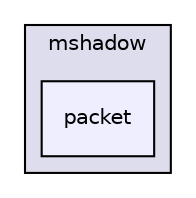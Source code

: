 digraph "/work/mxnet/3rdparty/mshadow/mshadow/packet" {
  compound=true
  node [ fontsize="10", fontname="Helvetica"];
  edge [ labelfontsize="10", labelfontname="Helvetica"];
  subgraph clusterdir_00b035bb2ad81894e6ad291054ea5f82 {
    graph [ bgcolor="#ddddee", pencolor="black", label="mshadow" fontname="Helvetica", fontsize="10", URL="dir_00b035bb2ad81894e6ad291054ea5f82.html"]
  dir_6718d12550c337df6f0641de3cda90cc [shape=box, label="packet", style="filled", fillcolor="#eeeeff", pencolor="black", URL="dir_6718d12550c337df6f0641de3cda90cc.html"];
  }
}
